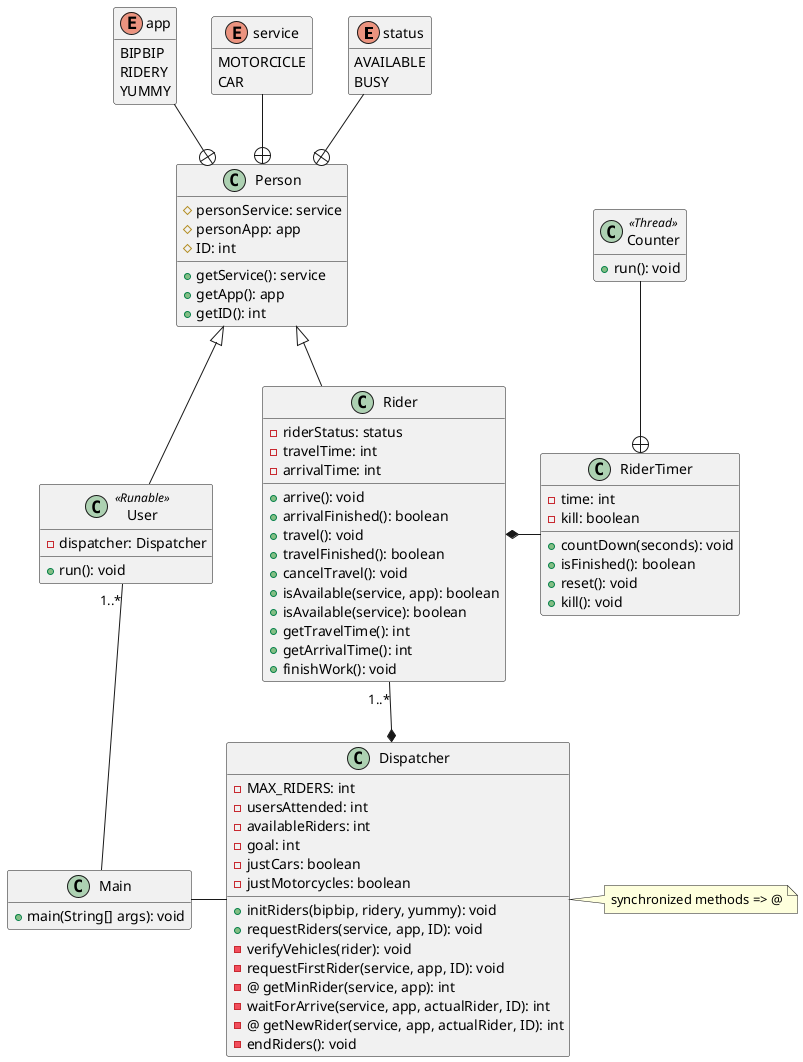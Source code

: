 @startuml Riders_attack
hide empty members

enum status {
    AVAILABLE
    BUSY
}

enum service {
    MOTORCICLE
    CAR
}

enum app {
    BIPBIP
    RIDERY
    YUMMY
}

class Person {
    #personService: service
    #personApp: app
    #ID: int
    +getService(): service
    +getApp(): app
    +getID(): int
}

class Rider {
    -riderStatus: status
    -travelTime: int
    -arrivalTime: int
    +arrive(): void
    +arrivalFinished(): boolean
    +travel(): void
    +travelFinished(): boolean
    +cancelTravel(): void
    +isAvailable(service, app): boolean
    +isAvailable(service): boolean
    +getTravelTime(): int
    +getArrivalTime(): int
    +finishWork(): void
}

class User <<Runable>>{
    -dispatcher: Dispatcher
    +run(): void
}

class RiderTimer {
    -time: int
    -kill: boolean
    +countDown(seconds): void
    +isFinished(): boolean
    +reset(): void
    +kill(): void
}

class Counter <<Thread>> {
    +run(): void
}

class Dispatcher {
    -MAX_RIDERS: int
    -usersAttended: int
    -availableRiders: int
    -goal: int
    -justCars: boolean
    -justMotorcycles: boolean
    +initRiders(bipbip, ridery, yummy): void
    +requestRiders(service, app, ID): void
    -verifyVehicles(rider): void
    -requestFirstRider(service, app, ID): void
    -@ getMinRider(service, app): int
    -waitForArrive(service, app, actualRider, ID): int
    -@ getNewRider(service, app, actualRider, ID): int
    -endRiders(): void
}

class Main {
    +main(String[] args): void
}

note right of Dispatcher
    synchronized methods => @
end note

Main - Dispatcher
Main -u- "1..*" User
Dispatcher *-u- "1..*" Rider
Counter -d-+ RiderTimer
RiderTimer -l-* Rider
Rider -u-|> Person
User -u-|> Person
status -[hidden]l- service
service -[hidden]l- app
Person +-u- app
Person +-u- service
Person +-u- status 

@enduml